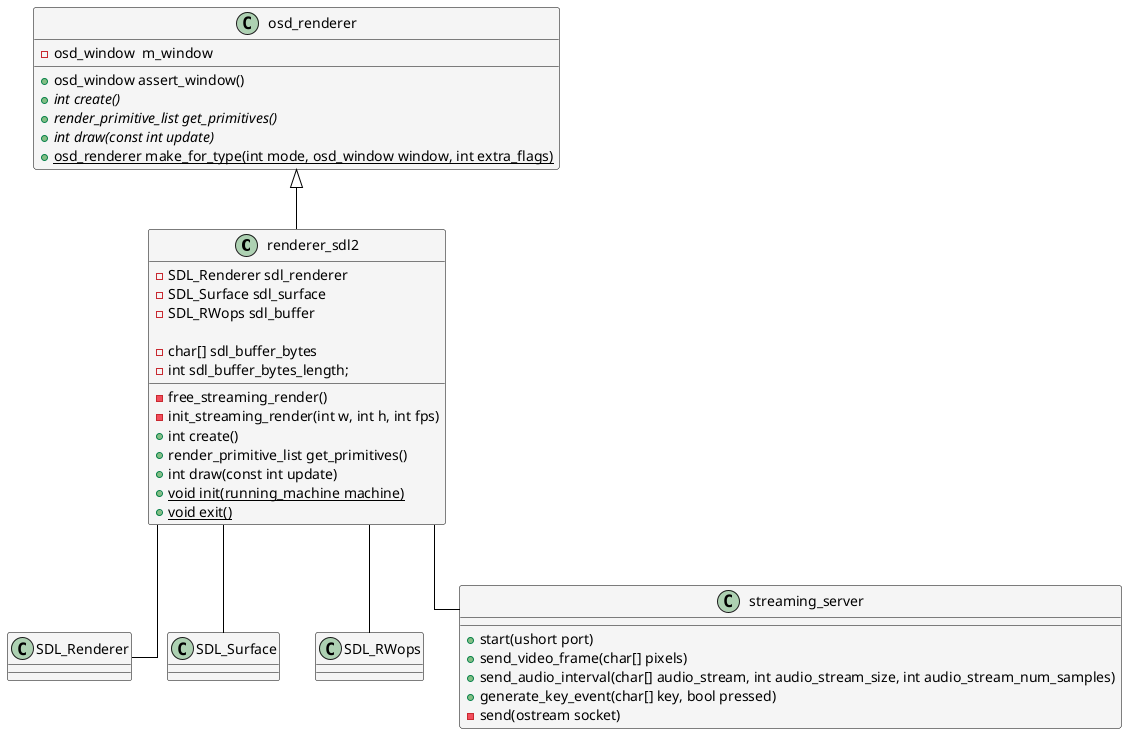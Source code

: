 @startuml
skinparam Shadowing false
skinparam LineType ortho
skinparam ArrowColor black

skinparam class {
    BackgroundColor WhiteSmoke
    BorderColor black
}

class renderer_sdl2 extends osd_renderer {
	-free_streaming_render()
	-init_streaming_render(int w, int h, int fps)
	
	-SDL_Renderer sdl_renderer
	-SDL_Surface sdl_surface
	-SDL_RWops sdl_buffer

	-char[] sdl_buffer_bytes
	-int sdl_buffer_bytes_length;
	
	+int create()
	+render_primitive_list get_primitives()    
	+int draw(const int update)
	{static} +void init(running_machine machine)
	{static} +void exit()
}

renderer_sdl2 -- SDL_Renderer
renderer_sdl2 -- SDL_Surface
renderer_sdl2 -- SDL_RWops
renderer_sdl2 -- streaming_server

class streaming_server {
	+start(ushort port)
	+send_video_frame(char[] pixels)
	+send_audio_interval(char[] audio_stream, int audio_stream_size, int audio_stream_num_samples)
	+generate_key_event(char[] key, bool pressed)
	-send(ostream socket)
}

class osd_renderer {
	-osd_window  m_window
	+osd_window assert_window()
	{abstract} +int create()
	{abstract} +render_primitive_list get_primitives()
	{abstract} +int draw(const int update)
	{static} +osd_renderer make_for_type(int mode, osd_window window, int extra_flags)
}

@enduml
